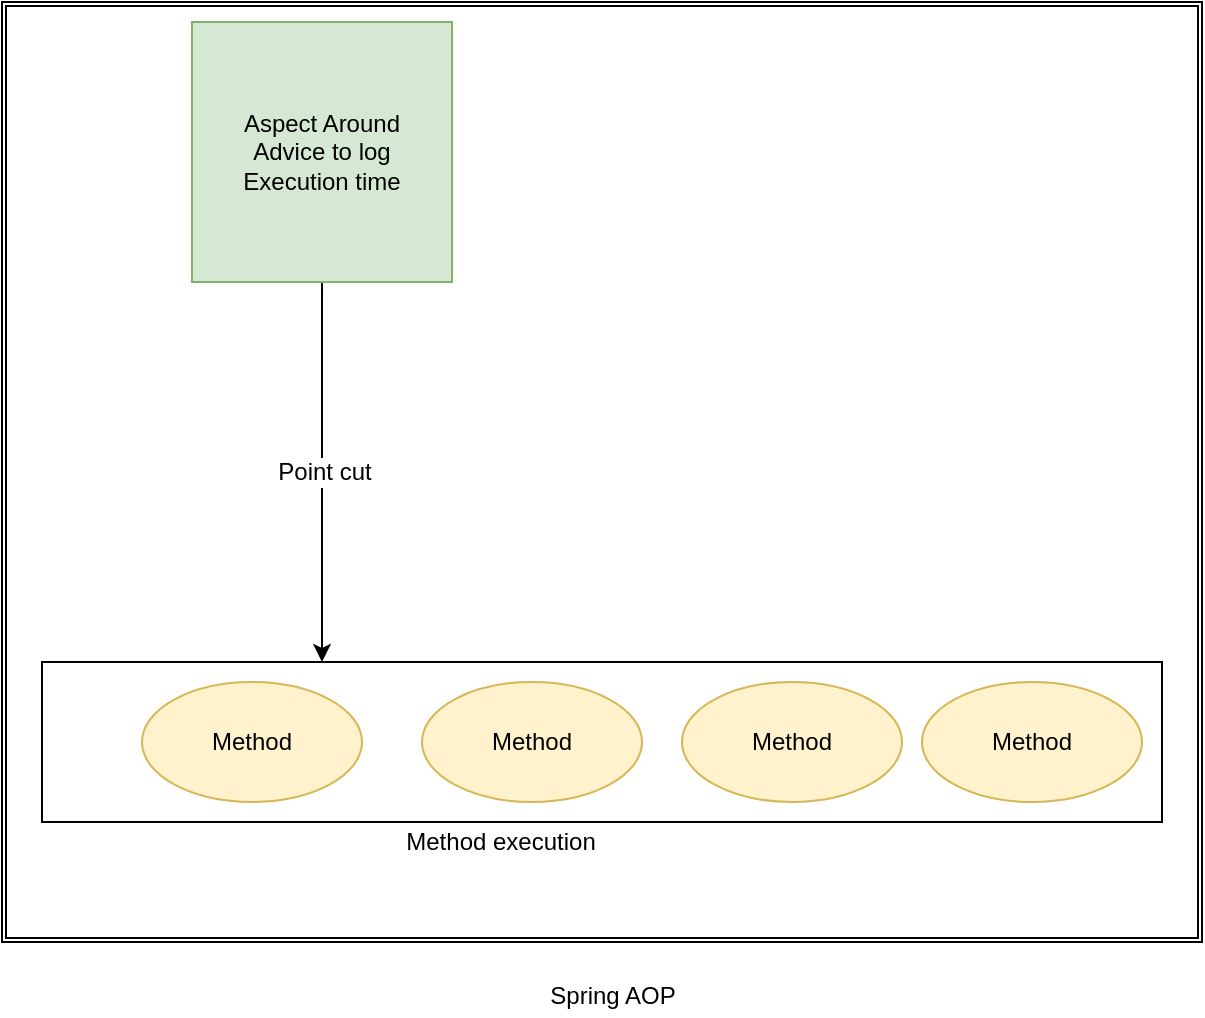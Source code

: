 <mxfile version="12.9.3" type="device"><diagram id="tIgVZZr-kTsTw3fxI4p1" name="Page-1"><mxGraphModel dx="786" dy="625" grid="1" gridSize="10" guides="1" tooltips="1" connect="1" arrows="1" fold="1" page="1" pageScale="1" pageWidth="827" pageHeight="1169" math="0" shadow="0"><root><mxCell id="0"/><mxCell id="1" parent="0"/><mxCell id="ihoSFus-1SIkrjSa19MC-15" value="" style="shape=ext;double=1;rounded=0;whiteSpace=wrap;html=1;" vertex="1" parent="1"><mxGeometry x="110" y="120" width="600" height="470" as="geometry"/></mxCell><mxCell id="ihoSFus-1SIkrjSa19MC-11" style="edgeStyle=orthogonalEdgeStyle;rounded=0;orthogonalLoop=1;jettySize=auto;html=1;entryX=0.25;entryY=0;entryDx=0;entryDy=0;" edge="1" parent="1" source="ihoSFus-1SIkrjSa19MC-3" target="ihoSFus-1SIkrjSa19MC-5"><mxGeometry relative="1" as="geometry"/></mxCell><mxCell id="ihoSFus-1SIkrjSa19MC-12" value="Point cut" style="text;html=1;align=center;verticalAlign=middle;resizable=0;points=[];labelBackgroundColor=#ffffff;" vertex="1" connectable="0" parent="ihoSFus-1SIkrjSa19MC-11"><mxGeometry y="1" relative="1" as="geometry"><mxPoint as="offset"/></mxGeometry></mxCell><mxCell id="ihoSFus-1SIkrjSa19MC-3" value="Aspect Around&lt;br&gt;Advice to log&lt;br&gt;Execution time" style="whiteSpace=wrap;html=1;aspect=fixed;fillColor=#d5e8d4;strokeColor=#82b366;" vertex="1" parent="1"><mxGeometry x="205" y="130" width="130" height="130" as="geometry"/></mxCell><mxCell id="ihoSFus-1SIkrjSa19MC-5" value="" style="rounded=0;whiteSpace=wrap;html=1;" vertex="1" parent="1"><mxGeometry x="130" y="450" width="560" height="80" as="geometry"/></mxCell><mxCell id="ihoSFus-1SIkrjSa19MC-6" value="Method" style="ellipse;whiteSpace=wrap;html=1;fillColor=#fff2cc;strokeColor=#d6b656;" vertex="1" parent="1"><mxGeometry x="180" y="460" width="110" height="60" as="geometry"/></mxCell><mxCell id="ihoSFus-1SIkrjSa19MC-7" value="Method" style="ellipse;whiteSpace=wrap;html=1;fillColor=#fff2cc;strokeColor=#d6b656;" vertex="1" parent="1"><mxGeometry x="320" y="460" width="110" height="60" as="geometry"/></mxCell><mxCell id="ihoSFus-1SIkrjSa19MC-8" value="Method" style="ellipse;whiteSpace=wrap;html=1;fillColor=#fff2cc;strokeColor=#d6b656;" vertex="1" parent="1"><mxGeometry x="450" y="460" width="110" height="60" as="geometry"/></mxCell><mxCell id="ihoSFus-1SIkrjSa19MC-9" value="Method" style="ellipse;whiteSpace=wrap;html=1;fillColor=#fff2cc;strokeColor=#d6b656;" vertex="1" parent="1"><mxGeometry x="570" y="460" width="110" height="60" as="geometry"/></mxCell><mxCell id="ihoSFus-1SIkrjSa19MC-13" value="Method execution" style="text;html=1;align=center;verticalAlign=middle;resizable=0;points=[];autosize=1;" vertex="1" parent="1"><mxGeometry x="304" y="530" width="110" height="20" as="geometry"/></mxCell><mxCell id="ihoSFus-1SIkrjSa19MC-16" value="Spring AOP" style="text;html=1;align=center;verticalAlign=middle;resizable=0;points=[];autosize=1;" vertex="1" parent="1"><mxGeometry x="375" y="607" width="80" height="20" as="geometry"/></mxCell></root></mxGraphModel></diagram></mxfile>
